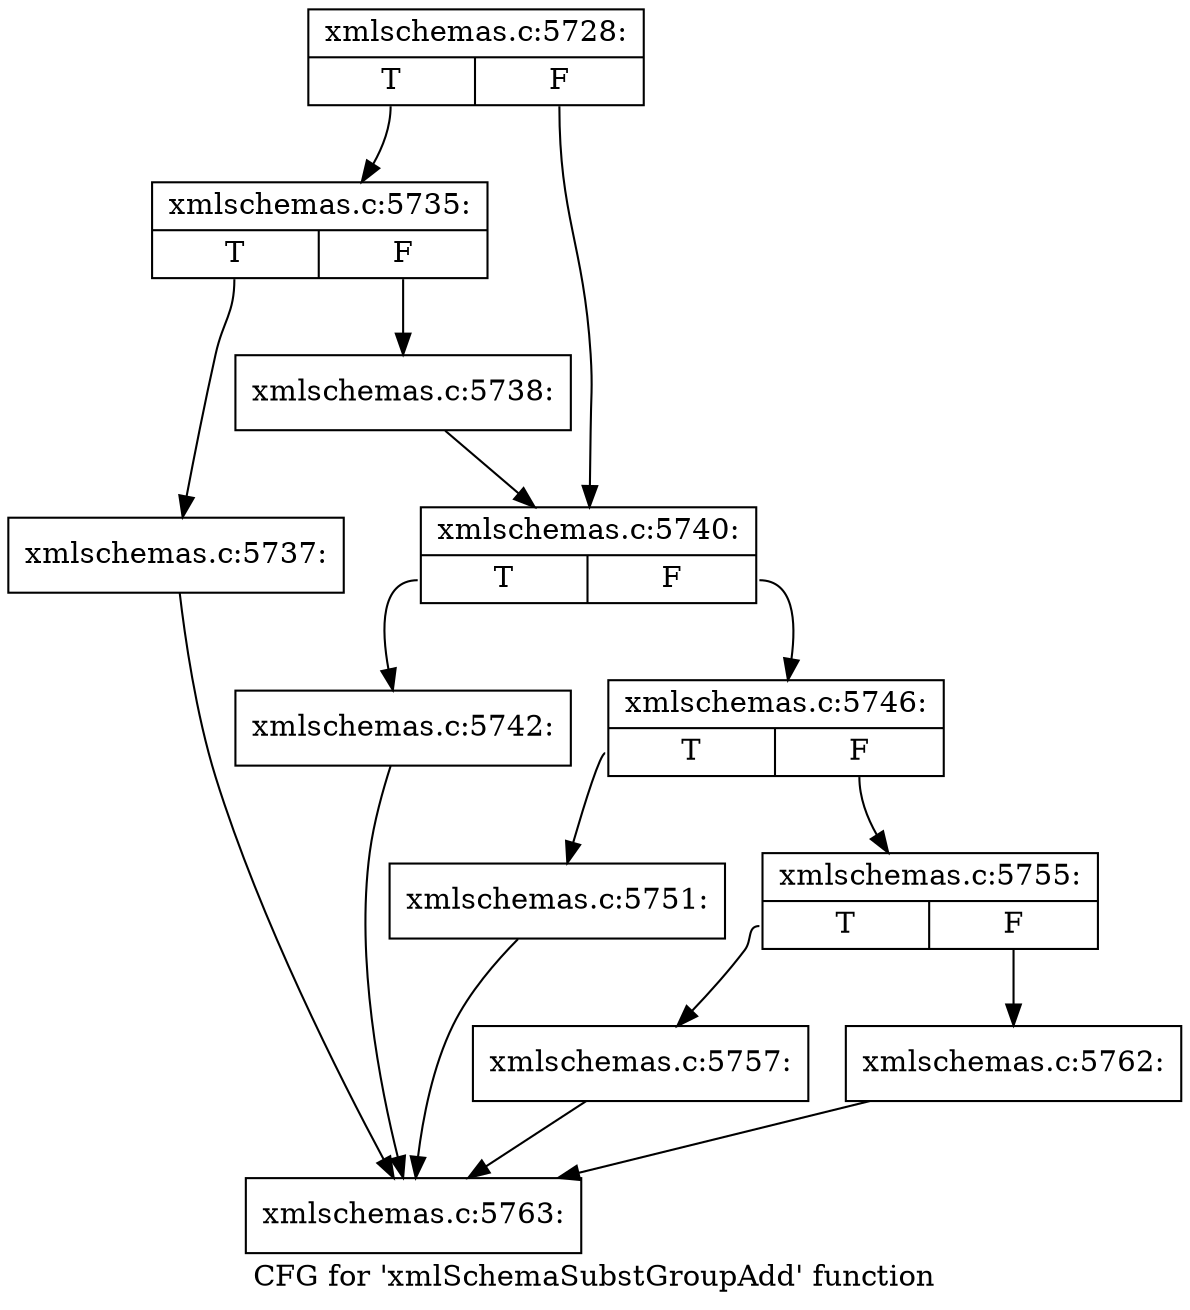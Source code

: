 digraph "CFG for 'xmlSchemaSubstGroupAdd' function" {
	label="CFG for 'xmlSchemaSubstGroupAdd' function";

	Node0x55d0265cc8a0 [shape=record,label="{xmlschemas.c:5728:|{<s0>T|<s1>F}}"];
	Node0x55d0265cc8a0:s0 -> Node0x55d0265cec70;
	Node0x55d0265cc8a0:s1 -> Node0x55d0265cecc0;
	Node0x55d0265cec70 [shape=record,label="{xmlschemas.c:5735:|{<s0>T|<s1>F}}"];
	Node0x55d0265cec70:s0 -> Node0x55d0265cf5e0;
	Node0x55d0265cec70:s1 -> Node0x55d0265cf630;
	Node0x55d0265cf5e0 [shape=record,label="{xmlschemas.c:5737:}"];
	Node0x55d0265cf5e0 -> Node0x55d0265cc8f0;
	Node0x55d0265cf630 [shape=record,label="{xmlschemas.c:5738:}"];
	Node0x55d0265cf630 -> Node0x55d0265cecc0;
	Node0x55d0265cecc0 [shape=record,label="{xmlschemas.c:5740:|{<s0>T|<s1>F}}"];
	Node0x55d0265cecc0:s0 -> Node0x55d0265d0040;
	Node0x55d0265cecc0:s1 -> Node0x55d0265d0090;
	Node0x55d0265d0040 [shape=record,label="{xmlschemas.c:5742:}"];
	Node0x55d0265d0040 -> Node0x55d0265cc8f0;
	Node0x55d0265d0090 [shape=record,label="{xmlschemas.c:5746:|{<s0>T|<s1>F}}"];
	Node0x55d0265d0090:s0 -> Node0x55d0265d1050;
	Node0x55d0265d0090:s1 -> Node0x55d0265d10a0;
	Node0x55d0265d1050 [shape=record,label="{xmlschemas.c:5751:}"];
	Node0x55d0265d1050 -> Node0x55d0265cc8f0;
	Node0x55d0265d10a0 [shape=record,label="{xmlschemas.c:5755:|{<s0>T|<s1>F}}"];
	Node0x55d0265d10a0:s0 -> Node0x55d0265d1850;
	Node0x55d0265d10a0:s1 -> Node0x55d0265d18a0;
	Node0x55d0265d1850 [shape=record,label="{xmlschemas.c:5757:}"];
	Node0x55d0265d1850 -> Node0x55d0265cc8f0;
	Node0x55d0265d18a0 [shape=record,label="{xmlschemas.c:5762:}"];
	Node0x55d0265d18a0 -> Node0x55d0265cc8f0;
	Node0x55d0265cc8f0 [shape=record,label="{xmlschemas.c:5763:}"];
}

